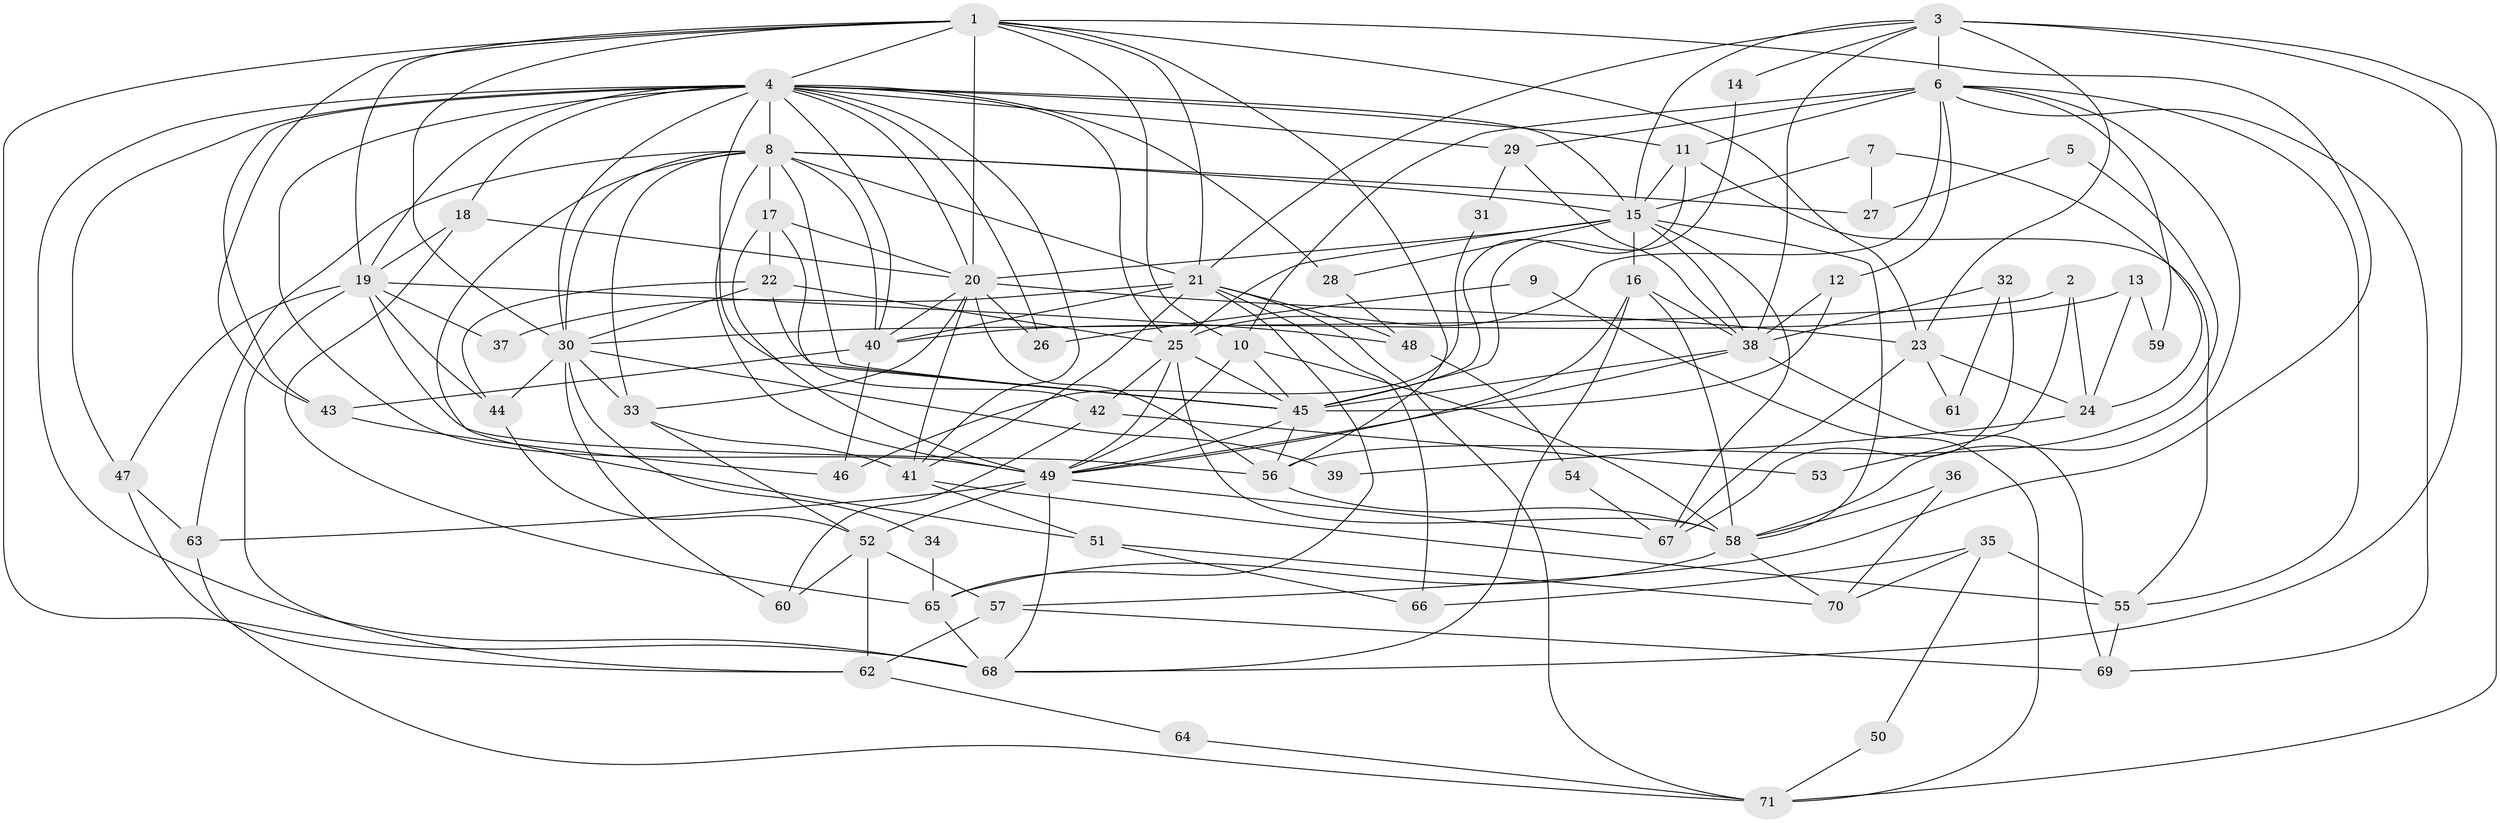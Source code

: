 // original degree distribution, {4: 0.2695035460992908, 3: 0.2198581560283688, 5: 0.1773049645390071, 2: 0.1773049645390071, 6: 0.0851063829787234, 7: 0.06382978723404255, 9: 0.0070921985815602835}
// Generated by graph-tools (version 1.1) at 2025/51/03/04/25 22:51:02]
// undirected, 71 vertices, 186 edges
graph export_dot {
  node [color=gray90,style=filled];
  1;
  2;
  3;
  4;
  5;
  6;
  7;
  8;
  9;
  10;
  11;
  12;
  13;
  14;
  15;
  16;
  17;
  18;
  19;
  20;
  21;
  22;
  23;
  24;
  25;
  26;
  27;
  28;
  29;
  30;
  31;
  32;
  33;
  34;
  35;
  36;
  37;
  38;
  39;
  40;
  41;
  42;
  43;
  44;
  45;
  46;
  47;
  48;
  49;
  50;
  51;
  52;
  53;
  54;
  55;
  56;
  57;
  58;
  59;
  60;
  61;
  62;
  63;
  64;
  65;
  66;
  67;
  68;
  69;
  70;
  71;
  1 -- 4 [weight=1.0];
  1 -- 10 [weight=1.0];
  1 -- 19 [weight=1.0];
  1 -- 20 [weight=3.0];
  1 -- 21 [weight=1.0];
  1 -- 23 [weight=2.0];
  1 -- 30 [weight=1.0];
  1 -- 43 [weight=1.0];
  1 -- 56 [weight=1.0];
  1 -- 57 [weight=1.0];
  1 -- 68 [weight=1.0];
  2 -- 24 [weight=1.0];
  2 -- 30 [weight=1.0];
  2 -- 53 [weight=1.0];
  3 -- 6 [weight=2.0];
  3 -- 14 [weight=1.0];
  3 -- 15 [weight=1.0];
  3 -- 21 [weight=1.0];
  3 -- 23 [weight=1.0];
  3 -- 38 [weight=1.0];
  3 -- 68 [weight=1.0];
  3 -- 71 [weight=1.0];
  4 -- 8 [weight=1.0];
  4 -- 11 [weight=1.0];
  4 -- 15 [weight=1.0];
  4 -- 18 [weight=1.0];
  4 -- 19 [weight=2.0];
  4 -- 20 [weight=1.0];
  4 -- 25 [weight=1.0];
  4 -- 26 [weight=1.0];
  4 -- 28 [weight=1.0];
  4 -- 29 [weight=1.0];
  4 -- 30 [weight=1.0];
  4 -- 40 [weight=1.0];
  4 -- 41 [weight=1.0];
  4 -- 43 [weight=1.0];
  4 -- 45 [weight=2.0];
  4 -- 47 [weight=1.0];
  4 -- 49 [weight=1.0];
  4 -- 68 [weight=1.0];
  5 -- 27 [weight=1.0];
  5 -- 56 [weight=1.0];
  6 -- 10 [weight=1.0];
  6 -- 11 [weight=1.0];
  6 -- 12 [weight=1.0];
  6 -- 25 [weight=1.0];
  6 -- 29 [weight=1.0];
  6 -- 55 [weight=1.0];
  6 -- 58 [weight=1.0];
  6 -- 59 [weight=1.0];
  6 -- 69 [weight=1.0];
  7 -- 15 [weight=1.0];
  7 -- 24 [weight=1.0];
  7 -- 27 [weight=1.0];
  8 -- 15 [weight=1.0];
  8 -- 17 [weight=1.0];
  8 -- 21 [weight=1.0];
  8 -- 27 [weight=1.0];
  8 -- 30 [weight=1.0];
  8 -- 33 [weight=2.0];
  8 -- 40 [weight=1.0];
  8 -- 45 [weight=2.0];
  8 -- 49 [weight=1.0];
  8 -- 51 [weight=1.0];
  8 -- 63 [weight=1.0];
  9 -- 26 [weight=1.0];
  9 -- 71 [weight=1.0];
  10 -- 45 [weight=1.0];
  10 -- 49 [weight=1.0];
  10 -- 58 [weight=2.0];
  11 -- 15 [weight=1.0];
  11 -- 45 [weight=1.0];
  11 -- 55 [weight=1.0];
  12 -- 38 [weight=1.0];
  12 -- 45 [weight=1.0];
  13 -- 24 [weight=1.0];
  13 -- 40 [weight=1.0];
  13 -- 59 [weight=1.0];
  14 -- 45 [weight=1.0];
  15 -- 16 [weight=1.0];
  15 -- 20 [weight=1.0];
  15 -- 25 [weight=1.0];
  15 -- 28 [weight=1.0];
  15 -- 38 [weight=1.0];
  15 -- 58 [weight=1.0];
  15 -- 67 [weight=1.0];
  16 -- 38 [weight=1.0];
  16 -- 49 [weight=1.0];
  16 -- 58 [weight=1.0];
  16 -- 68 [weight=1.0];
  17 -- 20 [weight=1.0];
  17 -- 22 [weight=1.0];
  17 -- 42 [weight=1.0];
  17 -- 49 [weight=2.0];
  18 -- 19 [weight=1.0];
  18 -- 20 [weight=1.0];
  18 -- 65 [weight=1.0];
  19 -- 37 [weight=2.0];
  19 -- 44 [weight=1.0];
  19 -- 47 [weight=1.0];
  19 -- 48 [weight=1.0];
  19 -- 56 [weight=1.0];
  19 -- 62 [weight=1.0];
  20 -- 23 [weight=1.0];
  20 -- 26 [weight=1.0];
  20 -- 33 [weight=1.0];
  20 -- 40 [weight=1.0];
  20 -- 41 [weight=3.0];
  20 -- 56 [weight=1.0];
  21 -- 37 [weight=1.0];
  21 -- 40 [weight=1.0];
  21 -- 41 [weight=1.0];
  21 -- 48 [weight=1.0];
  21 -- 65 [weight=1.0];
  21 -- 66 [weight=1.0];
  21 -- 71 [weight=1.0];
  22 -- 25 [weight=1.0];
  22 -- 30 [weight=1.0];
  22 -- 44 [weight=1.0];
  22 -- 45 [weight=2.0];
  23 -- 24 [weight=1.0];
  23 -- 61 [weight=1.0];
  23 -- 67 [weight=1.0];
  24 -- 39 [weight=1.0];
  25 -- 42 [weight=1.0];
  25 -- 45 [weight=1.0];
  25 -- 49 [weight=1.0];
  25 -- 58 [weight=1.0];
  28 -- 48 [weight=1.0];
  29 -- 31 [weight=1.0];
  29 -- 38 [weight=1.0];
  30 -- 33 [weight=1.0];
  30 -- 34 [weight=1.0];
  30 -- 39 [weight=1.0];
  30 -- 44 [weight=1.0];
  30 -- 60 [weight=1.0];
  31 -- 46 [weight=1.0];
  32 -- 38 [weight=1.0];
  32 -- 61 [weight=1.0];
  32 -- 67 [weight=1.0];
  33 -- 41 [weight=1.0];
  33 -- 52 [weight=1.0];
  34 -- 65 [weight=1.0];
  35 -- 50 [weight=1.0];
  35 -- 55 [weight=1.0];
  35 -- 66 [weight=1.0];
  35 -- 70 [weight=1.0];
  36 -- 58 [weight=1.0];
  36 -- 70 [weight=1.0];
  38 -- 45 [weight=1.0];
  38 -- 49 [weight=1.0];
  38 -- 69 [weight=1.0];
  40 -- 43 [weight=1.0];
  40 -- 46 [weight=1.0];
  41 -- 51 [weight=2.0];
  41 -- 55 [weight=1.0];
  42 -- 53 [weight=1.0];
  42 -- 60 [weight=1.0];
  43 -- 46 [weight=1.0];
  44 -- 52 [weight=1.0];
  45 -- 49 [weight=1.0];
  45 -- 56 [weight=1.0];
  47 -- 62 [weight=1.0];
  47 -- 63 [weight=1.0];
  48 -- 54 [weight=1.0];
  49 -- 52 [weight=2.0];
  49 -- 63 [weight=1.0];
  49 -- 67 [weight=1.0];
  49 -- 68 [weight=1.0];
  50 -- 71 [weight=1.0];
  51 -- 66 [weight=1.0];
  51 -- 70 [weight=1.0];
  52 -- 57 [weight=1.0];
  52 -- 60 [weight=1.0];
  52 -- 62 [weight=1.0];
  54 -- 67 [weight=1.0];
  55 -- 69 [weight=1.0];
  56 -- 58 [weight=1.0];
  57 -- 62 [weight=1.0];
  57 -- 69 [weight=1.0];
  58 -- 65 [weight=1.0];
  58 -- 70 [weight=1.0];
  62 -- 64 [weight=1.0];
  63 -- 71 [weight=1.0];
  64 -- 71 [weight=1.0];
  65 -- 68 [weight=1.0];
}
